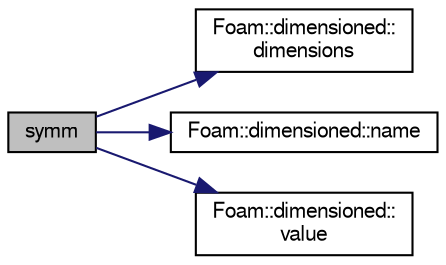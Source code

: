 digraph "symm"
{
  bgcolor="transparent";
  edge [fontname="FreeSans",fontsize="10",labelfontname="FreeSans",labelfontsize="10"];
  node [fontname="FreeSans",fontsize="10",shape=record];
  rankdir="LR";
  Node40538 [label="symm",height=0.2,width=0.4,color="black", fillcolor="grey75", style="filled", fontcolor="black"];
  Node40538 -> Node40539 [color="midnightblue",fontsize="10",style="solid",fontname="FreeSans"];
  Node40539 [label="Foam::dimensioned::\ldimensions",height=0.2,width=0.4,color="black",URL="$a26366.html#a512673c2674ca2d38885f1bb5f6994fb",tooltip="Return const reference to dimensions. "];
  Node40538 -> Node40540 [color="midnightblue",fontsize="10",style="solid",fontname="FreeSans"];
  Node40540 [label="Foam::dimensioned::name",height=0.2,width=0.4,color="black",URL="$a26366.html#ade4113569ef0db70665fded275a5e38e",tooltip="Return const reference to name. "];
  Node40538 -> Node40541 [color="midnightblue",fontsize="10",style="solid",fontname="FreeSans"];
  Node40541 [label="Foam::dimensioned::\lvalue",height=0.2,width=0.4,color="black",URL="$a26366.html#a7948200a26c85fc3a83ffa510a91d668",tooltip="Return const reference to value. "];
}
